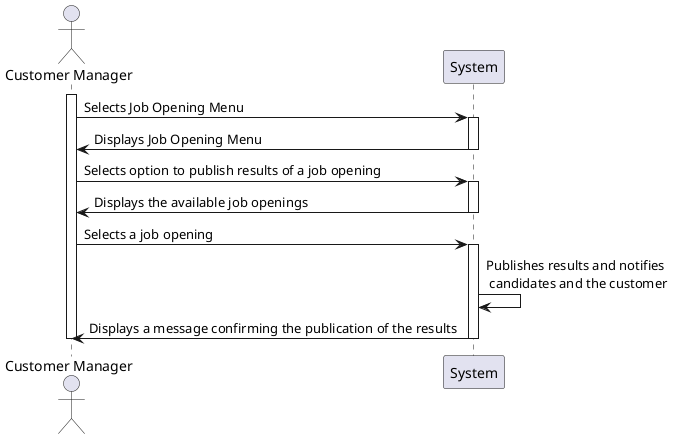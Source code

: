 @startuml

actor "Customer Manager" as C
participant "System" as SYS

activate C
C -> SYS: Selects Job Opening Menu

activate SYS
SYS -> C: Displays Job Opening Menu
deactivate SYS

C -> SYS: Selects option to publish results of a job opening
activate SYS
SYS -> C: Displays the available job openings
deactivate SYS

C -> SYS: Selects a job opening
activate SYS
SYS -> SYS: Publishes results and notifies\n candidates and the customer
SYS -> C: Displays a message confirming the publication of the results
deactivate SYS
deactivate C




@enduml